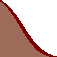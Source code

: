 unitsize(1cm);

pen lightcol = rgb("9e6b5a");
pen darkcol = brown+2;

path bord = (0,1) {dir(-30)}..{dir(-10)} (1,0);

fill((0,0) -- bord -- cycle, lightcol);
fill((0,1) {dir(-35)}..{dir(0)} (1,0) -- reverse(bord) -- cycle, darkcol);
